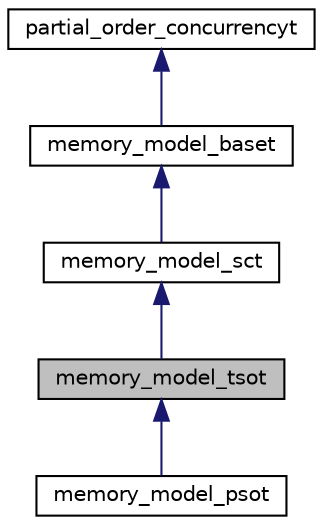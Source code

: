digraph "memory_model_tsot"
{
 // LATEX_PDF_SIZE
  bgcolor="transparent";
  edge [fontname="Helvetica",fontsize="10",labelfontname="Helvetica",labelfontsize="10"];
  node [fontname="Helvetica",fontsize="10",shape=record];
  Node1 [label="memory_model_tsot",height=0.2,width=0.4,color="black", fillcolor="grey75", style="filled", fontcolor="black",tooltip=" "];
  Node2 -> Node1 [dir="back",color="midnightblue",fontsize="10",style="solid",fontname="Helvetica"];
  Node2 [label="memory_model_sct",height=0.2,width=0.4,color="black",URL="$classmemory__model__sct.html",tooltip=" "];
  Node3 -> Node2 [dir="back",color="midnightblue",fontsize="10",style="solid",fontname="Helvetica"];
  Node3 [label="memory_model_baset",height=0.2,width=0.4,color="black",URL="$classmemory__model__baset.html",tooltip=" "];
  Node4 -> Node3 [dir="back",color="midnightblue",fontsize="10",style="solid",fontname="Helvetica"];
  Node4 [label="partial_order_concurrencyt",height=0.2,width=0.4,color="black",URL="$classpartial__order__concurrencyt.html",tooltip="Base class for implementing memory models via additional constraints for SSA equations."];
  Node1 -> Node5 [dir="back",color="midnightblue",fontsize="10",style="solid",fontname="Helvetica"];
  Node5 [label="memory_model_psot",height=0.2,width=0.4,color="black",URL="$classmemory__model__psot.html",tooltip=" "];
}
